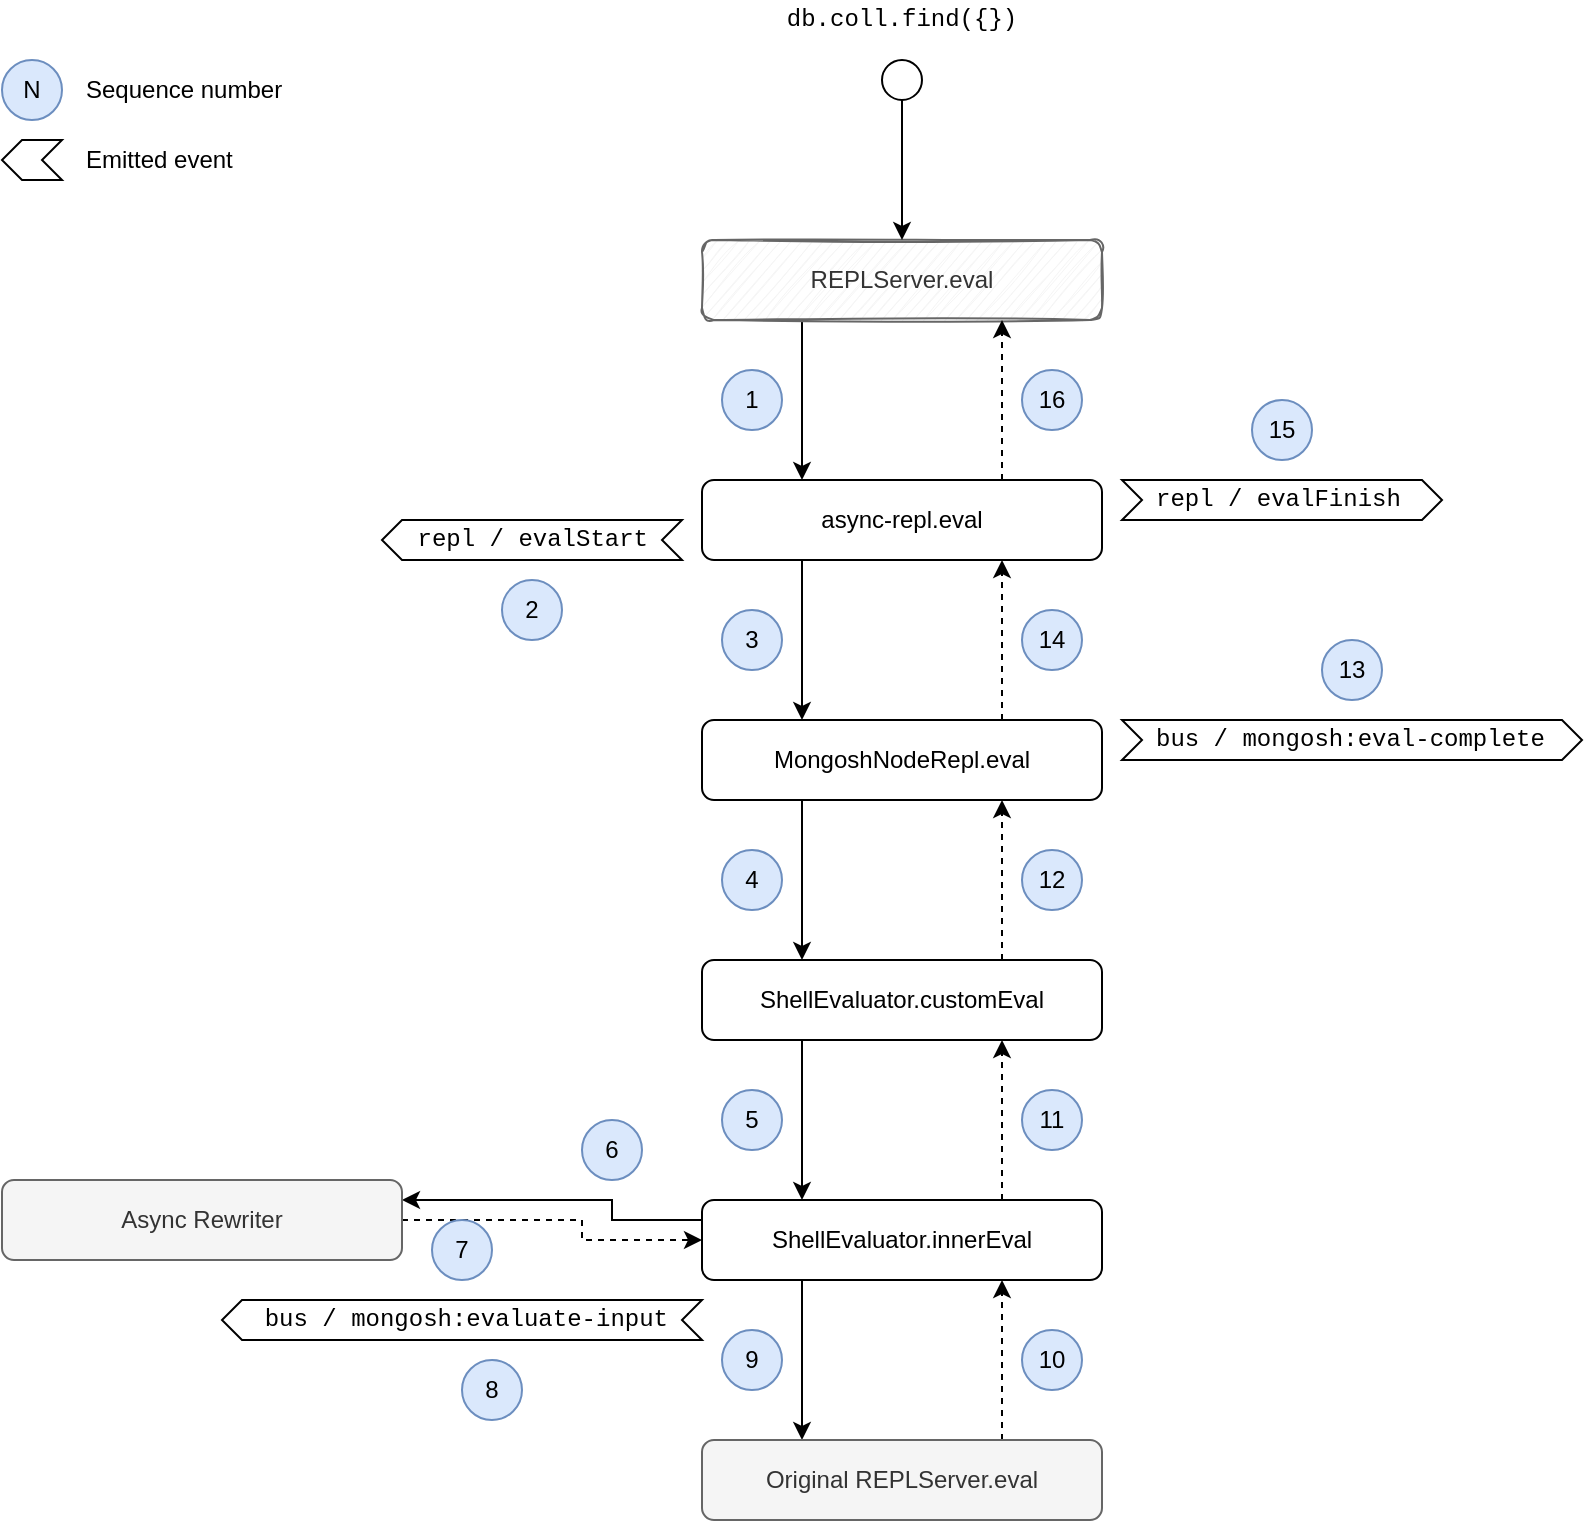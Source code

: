 <mxfile version="14.6.13" type="device" pages="2"><diagram id="Ff37bpA9ezkQJEPIHSPT" name="CLI REPL Evaluation"><mxGraphModel dx="1506" dy="997" grid="1" gridSize="10" guides="1" tooltips="1" connect="1" arrows="1" fold="1" page="0" pageScale="1" pageWidth="827" pageHeight="1169" math="0" shadow="0"><root><mxCell id="0"/><mxCell id="1" parent="0"/><mxCell id="_EHeLtXUymgmEXr0cIdw-10" style="edgeStyle=orthogonalEdgeStyle;rounded=0;orthogonalLoop=1;jettySize=auto;html=1;fontFamily=Courier New;exitX=0.25;exitY=1;exitDx=0;exitDy=0;entryX=0.25;entryY=0;entryDx=0;entryDy=0;" parent="1" source="_EHeLtXUymgmEXr0cIdw-1" target="_EHeLtXUymgmEXr0cIdw-9" edge="1"><mxGeometry relative="1" as="geometry"/></mxCell><mxCell id="_EHeLtXUymgmEXr0cIdw-1" value="REPLServer.eval" style="rounded=1;whiteSpace=wrap;html=1;fillColor=#f5f5f5;strokeColor=#666666;fontColor=#333333;sketch=1;" parent="1" vertex="1"><mxGeometry x="160" y="200" width="200" height="40" as="geometry"/></mxCell><mxCell id="_EHeLtXUymgmEXr0cIdw-4" style="edgeStyle=orthogonalEdgeStyle;rounded=0;orthogonalLoop=1;jettySize=auto;html=1;" parent="1" source="_EHeLtXUymgmEXr0cIdw-2" target="_EHeLtXUymgmEXr0cIdw-1" edge="1"><mxGeometry relative="1" as="geometry"/></mxCell><mxCell id="_EHeLtXUymgmEXr0cIdw-2" value="" style="ellipse;whiteSpace=wrap;html=1;aspect=fixed;" parent="1" vertex="1"><mxGeometry x="250" y="110" width="20" height="20" as="geometry"/></mxCell><mxCell id="_EHeLtXUymgmEXr0cIdw-5" value="db.coll.find({})" style="text;html=1;strokeColor=none;fillColor=none;align=center;verticalAlign=middle;whiteSpace=wrap;rounded=0;fontFamily=Courier New;" parent="1" vertex="1"><mxGeometry x="240" y="80" width="40" height="20" as="geometry"/></mxCell><mxCell id="_EHeLtXUymgmEXr0cIdw-12" style="edgeStyle=orthogonalEdgeStyle;rounded=0;orthogonalLoop=1;jettySize=auto;html=1;fontFamily=Courier New;exitX=0.25;exitY=1;exitDx=0;exitDy=0;entryX=0.25;entryY=0;entryDx=0;entryDy=0;" parent="1" source="_EHeLtXUymgmEXr0cIdw-9" target="_EHeLtXUymgmEXr0cIdw-11" edge="1"><mxGeometry relative="1" as="geometry"><mxPoint x="270" y="430" as="targetPoint"/></mxGeometry></mxCell><mxCell id="_EHeLtXUymgmEXr0cIdw-26" style="edgeStyle=orthogonalEdgeStyle;rounded=0;orthogonalLoop=1;jettySize=auto;html=1;exitX=0.75;exitY=0;exitDx=0;exitDy=0;entryX=0.75;entryY=1;entryDx=0;entryDy=0;dashed=1;fontFamily=Courier New;" parent="1" source="_EHeLtXUymgmEXr0cIdw-9" target="_EHeLtXUymgmEXr0cIdw-1" edge="1"><mxGeometry relative="1" as="geometry"/></mxCell><mxCell id="_EHeLtXUymgmEXr0cIdw-9" value="async-repl.eval" style="rounded=1;whiteSpace=wrap;html=1;" parent="1" vertex="1"><mxGeometry x="160" y="320" width="200" height="40" as="geometry"/></mxCell><mxCell id="_EHeLtXUymgmEXr0cIdw-16" style="edgeStyle=orthogonalEdgeStyle;rounded=0;orthogonalLoop=1;jettySize=auto;html=1;fontFamily=Courier New;exitX=0.25;exitY=1;exitDx=0;exitDy=0;entryX=0.25;entryY=0;entryDx=0;entryDy=0;" parent="1" source="_EHeLtXUymgmEXr0cIdw-11" target="_EHeLtXUymgmEXr0cIdw-13" edge="1"><mxGeometry relative="1" as="geometry"/></mxCell><mxCell id="_EHeLtXUymgmEXr0cIdw-25" style="edgeStyle=orthogonalEdgeStyle;rounded=0;orthogonalLoop=1;jettySize=auto;html=1;exitX=0.75;exitY=0;exitDx=0;exitDy=0;entryX=0.75;entryY=1;entryDx=0;entryDy=0;dashed=1;fontFamily=Courier New;" parent="1" source="_EHeLtXUymgmEXr0cIdw-11" target="_EHeLtXUymgmEXr0cIdw-9" edge="1"><mxGeometry relative="1" as="geometry"/></mxCell><mxCell id="_EHeLtXUymgmEXr0cIdw-11" value="MongoshNodeRepl.eval" style="rounded=1;whiteSpace=wrap;html=1;" parent="1" vertex="1"><mxGeometry x="160" y="440" width="200" height="40" as="geometry"/></mxCell><mxCell id="_EHeLtXUymgmEXr0cIdw-15" style="edgeStyle=orthogonalEdgeStyle;rounded=0;orthogonalLoop=1;jettySize=auto;html=1;fontFamily=Courier New;exitX=0.25;exitY=1;exitDx=0;exitDy=0;entryX=0.25;entryY=0;entryDx=0;entryDy=0;" parent="1" source="_EHeLtXUymgmEXr0cIdw-13" target="_EHeLtXUymgmEXr0cIdw-14" edge="1"><mxGeometry relative="1" as="geometry"/></mxCell><mxCell id="_EHeLtXUymgmEXr0cIdw-24" style="edgeStyle=orthogonalEdgeStyle;rounded=0;orthogonalLoop=1;jettySize=auto;html=1;exitX=0.75;exitY=0;exitDx=0;exitDy=0;entryX=0.75;entryY=1;entryDx=0;entryDy=0;dashed=1;fontFamily=Courier New;" parent="1" source="_EHeLtXUymgmEXr0cIdw-13" target="_EHeLtXUymgmEXr0cIdw-11" edge="1"><mxGeometry relative="1" as="geometry"/></mxCell><mxCell id="_EHeLtXUymgmEXr0cIdw-13" value="ShellEvaluator.customEval" style="rounded=1;whiteSpace=wrap;html=1;" parent="1" vertex="1"><mxGeometry x="160" y="560" width="200" height="40" as="geometry"/></mxCell><mxCell id="_EHeLtXUymgmEXr0cIdw-19" style="edgeStyle=orthogonalEdgeStyle;rounded=0;orthogonalLoop=1;jettySize=auto;html=1;fontFamily=Courier New;" parent="1" source="_EHeLtXUymgmEXr0cIdw-14" target="_EHeLtXUymgmEXr0cIdw-17" edge="1"><mxGeometry relative="1" as="geometry"><Array as="points"><mxPoint x="115" y="690"/><mxPoint x="115" y="680"/></Array></mxGeometry></mxCell><mxCell id="_EHeLtXUymgmEXr0cIdw-21" style="edgeStyle=orthogonalEdgeStyle;rounded=0;orthogonalLoop=1;jettySize=auto;html=1;fontFamily=Courier New;exitX=0.25;exitY=1;exitDx=0;exitDy=0;entryX=0.25;entryY=0;entryDx=0;entryDy=0;" parent="1" source="_EHeLtXUymgmEXr0cIdw-14" target="_EHeLtXUymgmEXr0cIdw-18" edge="1"><mxGeometry relative="1" as="geometry"/></mxCell><mxCell id="_EHeLtXUymgmEXr0cIdw-23" style="edgeStyle=orthogonalEdgeStyle;rounded=0;orthogonalLoop=1;jettySize=auto;html=1;exitX=0.75;exitY=0;exitDx=0;exitDy=0;entryX=0.75;entryY=1;entryDx=0;entryDy=0;dashed=1;fontFamily=Courier New;" parent="1" source="_EHeLtXUymgmEXr0cIdw-14" target="_EHeLtXUymgmEXr0cIdw-13" edge="1"><mxGeometry relative="1" as="geometry"/></mxCell><mxCell id="_EHeLtXUymgmEXr0cIdw-14" value="ShellEvaluator.innerEval" style="rounded=1;whiteSpace=wrap;html=1;" parent="1" vertex="1"><mxGeometry x="160" y="680" width="200" height="40" as="geometry"/></mxCell><mxCell id="_EHeLtXUymgmEXr0cIdw-20" style="edgeStyle=orthogonalEdgeStyle;rounded=0;orthogonalLoop=1;jettySize=auto;html=1;fontFamily=Courier New;dashed=1;" parent="1" source="_EHeLtXUymgmEXr0cIdw-17" target="_EHeLtXUymgmEXr0cIdw-14" edge="1"><mxGeometry relative="1" as="geometry"><Array as="points"><mxPoint x="100" y="690"/><mxPoint x="100" y="700"/></Array></mxGeometry></mxCell><mxCell id="_EHeLtXUymgmEXr0cIdw-17" value="Async Rewriter" style="rounded=1;whiteSpace=wrap;html=1;fillColor=#f5f5f5;strokeColor=#666666;fontColor=#333333;sketch=0;" parent="1" vertex="1"><mxGeometry x="-190" y="670" width="200" height="40" as="geometry"/></mxCell><mxCell id="_EHeLtXUymgmEXr0cIdw-22" style="edgeStyle=orthogonalEdgeStyle;rounded=0;orthogonalLoop=1;jettySize=auto;html=1;exitX=0.75;exitY=0;exitDx=0;exitDy=0;entryX=0.75;entryY=1;entryDx=0;entryDy=0;fontFamily=Courier New;dashed=1;" parent="1" source="_EHeLtXUymgmEXr0cIdw-18" target="_EHeLtXUymgmEXr0cIdw-14" edge="1"><mxGeometry relative="1" as="geometry"/></mxCell><mxCell id="_EHeLtXUymgmEXr0cIdw-18" value="Original REPLServer.eval" style="rounded=1;whiteSpace=wrap;html=1;fillColor=#f5f5f5;strokeColor=#666666;fontColor=#333333;sketch=0;" parent="1" vertex="1"><mxGeometry x="160" y="800" width="200" height="40" as="geometry"/></mxCell><mxCell id="_EHeLtXUymgmEXr0cIdw-27" value="repl / evalFinish" style="shape=step;perimeter=stepPerimeter;whiteSpace=wrap;html=1;fixedSize=1;sketch=0;fontFamily=Courier New;align=left;spacingLeft=15;size=10;" parent="1" vertex="1"><mxGeometry x="370" y="320" width="160" height="20" as="geometry"/></mxCell><mxCell id="_EHeLtXUymgmEXr0cIdw-29" value="bus / mongosh:eval-complete" style="shape=step;perimeter=stepPerimeter;whiteSpace=wrap;html=1;fixedSize=1;sketch=0;fontFamily=Courier New;align=left;spacingLeft=15;size=10;" parent="1" vertex="1"><mxGeometry x="370" y="440" width="230" height="20" as="geometry"/></mxCell><mxCell id="_EHeLtXUymgmEXr0cIdw-30" value="bus / mongosh:evaluate-input" style="shape=step;perimeter=stepPerimeter;whiteSpace=wrap;html=1;fixedSize=1;sketch=0;fontFamily=Courier New;align=right;spacingLeft=0;size=10;flipH=1;spacingRight=15;" parent="1" vertex="1"><mxGeometry x="-80" y="730" width="240" height="20" as="geometry"/></mxCell><mxCell id="_EHeLtXUymgmEXr0cIdw-32" value="repl / evalStart" style="shape=step;perimeter=stepPerimeter;whiteSpace=wrap;html=1;fixedSize=1;sketch=0;fontFamily=Courier New;align=right;spacingLeft=0;size=10;flipH=1;spacingRight=15;" parent="1" vertex="1"><mxGeometry y="340" width="150" height="20" as="geometry"/></mxCell><mxCell id="_EHeLtXUymgmEXr0cIdw-33" value="N" style="ellipse;whiteSpace=wrap;html=1;aspect=fixed;sketch=0;fontFamily=Helvetica;align=center;fillColor=#dae8fc;strokeColor=#6c8ebf;" parent="1" vertex="1"><mxGeometry x="-190" y="110" width="30" height="30" as="geometry"/></mxCell><mxCell id="_EHeLtXUymgmEXr0cIdw-34" value="2" style="ellipse;whiteSpace=wrap;html=1;aspect=fixed;sketch=0;fontFamily=Helvetica;align=center;fillColor=#dae8fc;strokeColor=#6c8ebf;" parent="1" vertex="1"><mxGeometry x="60" y="370" width="30" height="30" as="geometry"/></mxCell><mxCell id="_EHeLtXUymgmEXr0cIdw-35" value="3" style="ellipse;whiteSpace=wrap;html=1;aspect=fixed;sketch=0;fontFamily=Helvetica;align=center;fillColor=#dae8fc;strokeColor=#6c8ebf;" parent="1" vertex="1"><mxGeometry x="170" y="385" width="30" height="30" as="geometry"/></mxCell><mxCell id="_EHeLtXUymgmEXr0cIdw-36" value="4" style="ellipse;whiteSpace=wrap;html=1;aspect=fixed;sketch=0;fontFamily=Helvetica;align=center;fillColor=#dae8fc;strokeColor=#6c8ebf;" parent="1" vertex="1"><mxGeometry x="170" y="505" width="30" height="30" as="geometry"/></mxCell><mxCell id="_EHeLtXUymgmEXr0cIdw-37" value="5" style="ellipse;whiteSpace=wrap;html=1;aspect=fixed;sketch=0;fontFamily=Helvetica;align=center;fillColor=#dae8fc;strokeColor=#6c8ebf;" parent="1" vertex="1"><mxGeometry x="170" y="625" width="30" height="30" as="geometry"/></mxCell><mxCell id="_EHeLtXUymgmEXr0cIdw-38" value="9" style="ellipse;whiteSpace=wrap;html=1;aspect=fixed;sketch=0;fontFamily=Helvetica;align=center;fillColor=#dae8fc;strokeColor=#6c8ebf;" parent="1" vertex="1"><mxGeometry x="170" y="745" width="30" height="30" as="geometry"/></mxCell><mxCell id="_EHeLtXUymgmEXr0cIdw-39" value="6" style="ellipse;whiteSpace=wrap;html=1;aspect=fixed;sketch=0;fontFamily=Helvetica;align=center;fillColor=#dae8fc;strokeColor=#6c8ebf;" parent="1" vertex="1"><mxGeometry x="100" y="640" width="30" height="30" as="geometry"/></mxCell><mxCell id="_EHeLtXUymgmEXr0cIdw-40" value="7" style="ellipse;whiteSpace=wrap;html=1;aspect=fixed;sketch=0;fontFamily=Helvetica;align=center;fillColor=#dae8fc;strokeColor=#6c8ebf;" parent="1" vertex="1"><mxGeometry x="25" y="690" width="30" height="30" as="geometry"/></mxCell><mxCell id="_EHeLtXUymgmEXr0cIdw-42" value="8" style="ellipse;whiteSpace=wrap;html=1;aspect=fixed;sketch=0;fontFamily=Helvetica;align=center;fillColor=#dae8fc;strokeColor=#6c8ebf;" parent="1" vertex="1"><mxGeometry x="40" y="760" width="30" height="30" as="geometry"/></mxCell><mxCell id="_EHeLtXUymgmEXr0cIdw-43" value="10" style="ellipse;whiteSpace=wrap;html=1;aspect=fixed;sketch=0;fontFamily=Helvetica;align=center;fillColor=#dae8fc;strokeColor=#6c8ebf;" parent="1" vertex="1"><mxGeometry x="320" y="745" width="30" height="30" as="geometry"/></mxCell><mxCell id="_EHeLtXUymgmEXr0cIdw-44" value="16" style="ellipse;whiteSpace=wrap;html=1;aspect=fixed;sketch=0;fontFamily=Helvetica;align=center;fillColor=#dae8fc;strokeColor=#6c8ebf;" parent="1" vertex="1"><mxGeometry x="320" y="265" width="30" height="30" as="geometry"/></mxCell><mxCell id="_EHeLtXUymgmEXr0cIdw-45" value="14" style="ellipse;whiteSpace=wrap;html=1;aspect=fixed;sketch=0;fontFamily=Helvetica;align=center;fillColor=#dae8fc;strokeColor=#6c8ebf;" parent="1" vertex="1"><mxGeometry x="320" y="385" width="30" height="30" as="geometry"/></mxCell><mxCell id="_EHeLtXUymgmEXr0cIdw-46" value="12" style="ellipse;whiteSpace=wrap;html=1;aspect=fixed;sketch=0;fontFamily=Helvetica;align=center;fillColor=#dae8fc;strokeColor=#6c8ebf;" parent="1" vertex="1"><mxGeometry x="320" y="505" width="30" height="30" as="geometry"/></mxCell><mxCell id="_EHeLtXUymgmEXr0cIdw-47" value="11" style="ellipse;whiteSpace=wrap;html=1;aspect=fixed;sketch=0;fontFamily=Helvetica;align=center;fillColor=#dae8fc;strokeColor=#6c8ebf;" parent="1" vertex="1"><mxGeometry x="320" y="625" width="30" height="30" as="geometry"/></mxCell><mxCell id="_EHeLtXUymgmEXr0cIdw-48" value="15" style="ellipse;whiteSpace=wrap;html=1;aspect=fixed;sketch=0;fontFamily=Helvetica;align=center;fillColor=#dae8fc;strokeColor=#6c8ebf;" parent="1" vertex="1"><mxGeometry x="435" y="280" width="30" height="30" as="geometry"/></mxCell><mxCell id="_EHeLtXUymgmEXr0cIdw-49" value="13" style="ellipse;whiteSpace=wrap;html=1;aspect=fixed;sketch=0;fontFamily=Helvetica;align=center;fillColor=#dae8fc;strokeColor=#6c8ebf;" parent="1" vertex="1"><mxGeometry x="470" y="400" width="30" height="30" as="geometry"/></mxCell><mxCell id="_EHeLtXUymgmEXr0cIdw-50" value="Sequence number" style="text;html=1;align=left;verticalAlign=middle;resizable=0;points=[];autosize=1;strokeColor=none;fontFamily=Helvetica;" parent="1" vertex="1"><mxGeometry x="-150" y="115" width="110" height="20" as="geometry"/></mxCell><mxCell id="_EHeLtXUymgmEXr0cIdw-51" value="" style="shape=step;perimeter=stepPerimeter;whiteSpace=wrap;html=1;fixedSize=1;sketch=0;fontFamily=Courier New;align=right;spacingLeft=0;size=10;flipH=1;spacingRight=15;" parent="1" vertex="1"><mxGeometry x="-190" y="150" width="30" height="20" as="geometry"/></mxCell><mxCell id="_EHeLtXUymgmEXr0cIdw-52" value="Emitted event" style="text;html=1;align=left;verticalAlign=middle;resizable=0;points=[];autosize=1;strokeColor=none;fontFamily=Helvetica;" parent="1" vertex="1"><mxGeometry x="-150" y="150" width="90" height="20" as="geometry"/></mxCell><mxCell id="_EHeLtXUymgmEXr0cIdw-53" value="1" style="ellipse;whiteSpace=wrap;html=1;aspect=fixed;sketch=0;fontFamily=Helvetica;align=center;fillColor=#dae8fc;strokeColor=#6c8ebf;" parent="1" vertex="1"><mxGeometry x="170" y="265" width="30" height="30" as="geometry"/></mxCell></root></mxGraphModel></diagram><diagram name="CLI Interrupt Handling" id="2WGkPQ_URlOngVTHQ9XK"><mxGraphModel dx="2466" dy="1212" grid="1" gridSize="10" guides="1" tooltips="1" connect="1" arrows="1" fold="1" page="0" pageScale="1" pageWidth="827" pageHeight="1169" math="0" shadow="0"><root><mxCell id="qKwIMdV3gCQgjqU5XQoK-0"/><mxCell id="qKwIMdV3gCQgjqU5XQoK-1" parent="qKwIMdV3gCQgjqU5XQoK-0"/><mxCell id="qKwIMdV3gCQgjqU5XQoK-2" style="edgeStyle=orthogonalEdgeStyle;rounded=0;orthogonalLoop=1;jettySize=auto;html=1;fontFamily=Courier New;exitX=0.25;exitY=1;exitDx=0;exitDy=0;entryX=0.25;entryY=0;entryDx=0;entryDy=0;" parent="qKwIMdV3gCQgjqU5XQoK-1" source="qKwIMdV3gCQgjqU5XQoK-3" target="qKwIMdV3gCQgjqU5XQoK-9" edge="1"><mxGeometry relative="1" as="geometry"/></mxCell><mxCell id="qKwIMdV3gCQgjqU5XQoK-3" value="REPLServer.eval" style="rounded=1;whiteSpace=wrap;html=1;fillColor=#f5f5f5;strokeColor=#666666;fontColor=#333333;sketch=1;" parent="qKwIMdV3gCQgjqU5XQoK-1" vertex="1"><mxGeometry x="160" y="200" width="200" height="40" as="geometry"/></mxCell><mxCell id="qKwIMdV3gCQgjqU5XQoK-4" style="edgeStyle=orthogonalEdgeStyle;rounded=0;orthogonalLoop=1;jettySize=auto;html=1;" parent="qKwIMdV3gCQgjqU5XQoK-1" source="qKwIMdV3gCQgjqU5XQoK-5" target="qKwIMdV3gCQgjqU5XQoK-3" edge="1"><mxGeometry relative="1" as="geometry"/></mxCell><mxCell id="qKwIMdV3gCQgjqU5XQoK-5" value="" style="ellipse;whiteSpace=wrap;html=1;aspect=fixed;" parent="qKwIMdV3gCQgjqU5XQoK-1" vertex="1"><mxGeometry x="250" y="110" width="20" height="20" as="geometry"/></mxCell><mxCell id="qKwIMdV3gCQgjqU5XQoK-6" value="while(true) { print('hey'); sleep(500); }" style="text;html=1;strokeColor=none;fillColor=none;align=center;verticalAlign=middle;whiteSpace=wrap;rounded=0;fontFamily=Courier New;" parent="qKwIMdV3gCQgjqU5XQoK-1" vertex="1"><mxGeometry x="95" y="80" width="330" height="20" as="geometry"/></mxCell><mxCell id="qKwIMdV3gCQgjqU5XQoK-7" style="edgeStyle=orthogonalEdgeStyle;rounded=0;orthogonalLoop=1;jettySize=auto;html=1;fontFamily=Courier New;exitX=0.25;exitY=1;exitDx=0;exitDy=0;entryX=0.25;entryY=0;entryDx=0;entryDy=0;" parent="qKwIMdV3gCQgjqU5XQoK-1" source="qKwIMdV3gCQgjqU5XQoK-9" target="qKwIMdV3gCQgjqU5XQoK-12" edge="1"><mxGeometry relative="1" as="geometry"><mxPoint x="270" y="430" as="targetPoint"/></mxGeometry></mxCell><mxCell id="qKwIMdV3gCQgjqU5XQoK-8" style="edgeStyle=orthogonalEdgeStyle;rounded=0;orthogonalLoop=1;jettySize=auto;html=1;exitX=0.75;exitY=0;exitDx=0;exitDy=0;entryX=0.75;entryY=1;entryDx=0;entryDy=0;dashed=1;fontFamily=Courier New;" parent="qKwIMdV3gCQgjqU5XQoK-1" source="qKwIMdV3gCQgjqU5XQoK-9" target="qKwIMdV3gCQgjqU5XQoK-3" edge="1"><mxGeometry relative="1" as="geometry"/></mxCell><mxCell id="qKwIMdV3gCQgjqU5XQoK-9" value="async-repl.eval" style="rounded=1;whiteSpace=wrap;html=1;" parent="qKwIMdV3gCQgjqU5XQoK-1" vertex="1"><mxGeometry x="160" y="320" width="200" height="40" as="geometry"/></mxCell><mxCell id="qKwIMdV3gCQgjqU5XQoK-10" style="edgeStyle=orthogonalEdgeStyle;rounded=0;orthogonalLoop=1;jettySize=auto;html=1;fontFamily=Courier New;exitX=0.25;exitY=1;exitDx=0;exitDy=0;entryX=0.25;entryY=0;entryDx=0;entryDy=0;" parent="qKwIMdV3gCQgjqU5XQoK-1" source="qKwIMdV3gCQgjqU5XQoK-12" target="qKwIMdV3gCQgjqU5XQoK-15" edge="1"><mxGeometry relative="1" as="geometry"/></mxCell><mxCell id="qKwIMdV3gCQgjqU5XQoK-11" style="edgeStyle=orthogonalEdgeStyle;rounded=0;orthogonalLoop=1;jettySize=auto;html=1;exitX=0.75;exitY=0;exitDx=0;exitDy=0;entryX=0.75;entryY=1;entryDx=0;entryDy=0;dashed=1;fontFamily=Courier New;" parent="qKwIMdV3gCQgjqU5XQoK-1" source="qKwIMdV3gCQgjqU5XQoK-12" target="qKwIMdV3gCQgjqU5XQoK-9" edge="1"><mxGeometry relative="1" as="geometry"/></mxCell><mxCell id="qKwIMdV3gCQgjqU5XQoK-12" value="MongoshNodeRepl.eval" style="rounded=1;whiteSpace=wrap;html=1;" parent="qKwIMdV3gCQgjqU5XQoK-1" vertex="1"><mxGeometry x="160" y="440" width="200" height="40" as="geometry"/></mxCell><mxCell id="qKwIMdV3gCQgjqU5XQoK-13" style="edgeStyle=orthogonalEdgeStyle;rounded=0;orthogonalLoop=1;jettySize=auto;html=1;fontFamily=Courier New;exitX=0.25;exitY=1;exitDx=0;exitDy=0;entryX=0.25;entryY=0;entryDx=0;entryDy=0;" parent="qKwIMdV3gCQgjqU5XQoK-1" source="qKwIMdV3gCQgjqU5XQoK-15" target="qKwIMdV3gCQgjqU5XQoK-19" edge="1"><mxGeometry relative="1" as="geometry"/></mxCell><mxCell id="qKwIMdV3gCQgjqU5XQoK-14" style="edgeStyle=orthogonalEdgeStyle;rounded=0;orthogonalLoop=1;jettySize=auto;html=1;exitX=0.75;exitY=0;exitDx=0;exitDy=0;entryX=0.75;entryY=1;entryDx=0;entryDy=0;dashed=1;fontFamily=Courier New;" parent="qKwIMdV3gCQgjqU5XQoK-1" source="qKwIMdV3gCQgjqU5XQoK-15" target="qKwIMdV3gCQgjqU5XQoK-12" edge="1"><mxGeometry relative="1" as="geometry"/></mxCell><mxCell id="qKwIMdV3gCQgjqU5XQoK-15" value="ShellEvaluator.customEval" style="rounded=1;whiteSpace=wrap;html=1;" parent="qKwIMdV3gCQgjqU5XQoK-1" vertex="1"><mxGeometry x="160" y="560" width="200" height="40" as="geometry"/></mxCell><mxCell id="qKwIMdV3gCQgjqU5XQoK-16" style="edgeStyle=orthogonalEdgeStyle;rounded=0;orthogonalLoop=1;jettySize=auto;html=1;fontFamily=Courier New;" parent="qKwIMdV3gCQgjqU5XQoK-1" source="qKwIMdV3gCQgjqU5XQoK-19" target="qKwIMdV3gCQgjqU5XQoK-21" edge="1"><mxGeometry relative="1" as="geometry"><Array as="points"><mxPoint x="115" y="690"/><mxPoint x="115" y="680"/></Array></mxGeometry></mxCell><mxCell id="qKwIMdV3gCQgjqU5XQoK-17" style="edgeStyle=orthogonalEdgeStyle;rounded=0;orthogonalLoop=1;jettySize=auto;html=1;fontFamily=Courier New;exitX=0.25;exitY=1;exitDx=0;exitDy=0;entryX=0.25;entryY=0;entryDx=0;entryDy=0;" parent="qKwIMdV3gCQgjqU5XQoK-1" source="qKwIMdV3gCQgjqU5XQoK-19" target="qKwIMdV3gCQgjqU5XQoK-23" edge="1"><mxGeometry relative="1" as="geometry"/></mxCell><mxCell id="qKwIMdV3gCQgjqU5XQoK-18" style="edgeStyle=orthogonalEdgeStyle;rounded=0;orthogonalLoop=1;jettySize=auto;html=1;exitX=0.75;exitY=0;exitDx=0;exitDy=0;entryX=0.75;entryY=1;entryDx=0;entryDy=0;dashed=1;fontFamily=Courier New;" parent="qKwIMdV3gCQgjqU5XQoK-1" source="qKwIMdV3gCQgjqU5XQoK-19" target="qKwIMdV3gCQgjqU5XQoK-15" edge="1"><mxGeometry relative="1" as="geometry"/></mxCell><mxCell id="qKwIMdV3gCQgjqU5XQoK-19" value="ShellEvaluator.innerEval" style="rounded=1;whiteSpace=wrap;html=1;" parent="qKwIMdV3gCQgjqU5XQoK-1" vertex="1"><mxGeometry x="160" y="680" width="200" height="40" as="geometry"/></mxCell><mxCell id="qKwIMdV3gCQgjqU5XQoK-20" style="edgeStyle=orthogonalEdgeStyle;rounded=0;orthogonalLoop=1;jettySize=auto;html=1;fontFamily=Courier New;dashed=1;" parent="qKwIMdV3gCQgjqU5XQoK-1" source="qKwIMdV3gCQgjqU5XQoK-21" target="qKwIMdV3gCQgjqU5XQoK-19" edge="1"><mxGeometry relative="1" as="geometry"><Array as="points"><mxPoint x="100" y="690"/><mxPoint x="100" y="700"/></Array></mxGeometry></mxCell><mxCell id="qKwIMdV3gCQgjqU5XQoK-21" value="Async Rewriter" style="rounded=1;whiteSpace=wrap;html=1;fillColor=#f5f5f5;strokeColor=#666666;fontColor=#333333;sketch=0;" parent="qKwIMdV3gCQgjqU5XQoK-1" vertex="1"><mxGeometry x="-190" y="670" width="200" height="40" as="geometry"/></mxCell><mxCell id="qKwIMdV3gCQgjqU5XQoK-22" style="edgeStyle=orthogonalEdgeStyle;rounded=0;orthogonalLoop=1;jettySize=auto;html=1;exitX=0.75;exitY=0;exitDx=0;exitDy=0;entryX=0.75;entryY=1;entryDx=0;entryDy=0;fontFamily=Courier New;dashed=1;" parent="qKwIMdV3gCQgjqU5XQoK-1" source="qKwIMdV3gCQgjqU5XQoK-23" target="qKwIMdV3gCQgjqU5XQoK-19" edge="1"><mxGeometry relative="1" as="geometry"/></mxCell><mxCell id="qKwIMdV3gCQgjqU5XQoK-23" value="Original REPLServer.eval" style="rounded=1;whiteSpace=wrap;html=1;fillColor=#f5f5f5;strokeColor=#666666;fontColor=#333333;sketch=0;" parent="qKwIMdV3gCQgjqU5XQoK-1" vertex="1"><mxGeometry x="160" y="800" width="200" height="40" as="geometry"/></mxCell><mxCell id="qKwIMdV3gCQgjqU5XQoK-24" value="repl / evalFinish" style="shape=step;perimeter=stepPerimeter;whiteSpace=wrap;html=1;fixedSize=1;sketch=0;fontFamily=Courier New;align=left;spacingLeft=15;size=10;" parent="qKwIMdV3gCQgjqU5XQoK-1" vertex="1"><mxGeometry x="370" y="320" width="160" height="20" as="geometry"/></mxCell><mxCell id="qKwIMdV3gCQgjqU5XQoK-25" value="bus / mongosh:eval-interrupted" style="shape=step;perimeter=stepPerimeter;whiteSpace=wrap;html=1;fixedSize=1;sketch=0;fontFamily=Courier New;align=left;spacingLeft=15;size=10;" parent="qKwIMdV3gCQgjqU5XQoK-1" vertex="1"><mxGeometry x="370" y="440" width="250" height="20" as="geometry"/></mxCell><mxCell id="qKwIMdV3gCQgjqU5XQoK-26" value="bus / mongosh:evaluate-input" style="shape=step;perimeter=stepPerimeter;whiteSpace=wrap;html=1;fixedSize=1;sketch=0;fontFamily=Courier New;align=right;spacingLeft=0;size=10;flipH=1;spacingRight=15;" parent="qKwIMdV3gCQgjqU5XQoK-1" vertex="1"><mxGeometry x="-80" y="730" width="240" height="20" as="geometry"/></mxCell><mxCell id="qKwIMdV3gCQgjqU5XQoK-27" value="repl / evalStart" style="shape=step;perimeter=stepPerimeter;whiteSpace=wrap;html=1;fixedSize=1;sketch=0;fontFamily=Courier New;align=right;spacingLeft=0;size=10;flipH=1;spacingRight=15;" parent="qKwIMdV3gCQgjqU5XQoK-1" vertex="1"><mxGeometry y="340" width="150" height="20" as="geometry"/></mxCell><mxCell id="qKwIMdV3gCQgjqU5XQoK-28" value="N" style="ellipse;whiteSpace=wrap;html=1;aspect=fixed;sketch=0;fontFamily=Helvetica;align=center;fillColor=#dae8fc;strokeColor=#6c8ebf;" parent="qKwIMdV3gCQgjqU5XQoK-1" vertex="1"><mxGeometry x="-190" y="110" width="30" height="30" as="geometry"/></mxCell><mxCell id="qKwIMdV3gCQgjqU5XQoK-29" value="2" style="ellipse;whiteSpace=wrap;html=1;aspect=fixed;sketch=0;fontFamily=Helvetica;align=center;fillColor=#dae8fc;strokeColor=#6c8ebf;" parent="qKwIMdV3gCQgjqU5XQoK-1" vertex="1"><mxGeometry x="60" y="370" width="30" height="30" as="geometry"/></mxCell><mxCell id="qKwIMdV3gCQgjqU5XQoK-30" value="3" style="ellipse;whiteSpace=wrap;html=1;aspect=fixed;sketch=0;fontFamily=Helvetica;align=center;fillColor=#dae8fc;strokeColor=#6c8ebf;" parent="qKwIMdV3gCQgjqU5XQoK-1" vertex="1"><mxGeometry x="170" y="385" width="30" height="30" as="geometry"/></mxCell><mxCell id="qKwIMdV3gCQgjqU5XQoK-31" value="4" style="ellipse;whiteSpace=wrap;html=1;aspect=fixed;sketch=0;fontFamily=Helvetica;align=center;fillColor=#dae8fc;strokeColor=#6c8ebf;" parent="qKwIMdV3gCQgjqU5XQoK-1" vertex="1"><mxGeometry x="170" y="505" width="30" height="30" as="geometry"/></mxCell><mxCell id="qKwIMdV3gCQgjqU5XQoK-32" value="5" style="ellipse;whiteSpace=wrap;html=1;aspect=fixed;sketch=0;fontFamily=Helvetica;align=center;fillColor=#dae8fc;strokeColor=#6c8ebf;" parent="qKwIMdV3gCQgjqU5XQoK-1" vertex="1"><mxGeometry x="170" y="625" width="30" height="30" as="geometry"/></mxCell><mxCell id="qKwIMdV3gCQgjqU5XQoK-33" value="9" style="ellipse;whiteSpace=wrap;html=1;aspect=fixed;sketch=0;fontFamily=Helvetica;align=center;fillColor=#dae8fc;strokeColor=#6c8ebf;" parent="qKwIMdV3gCQgjqU5XQoK-1" vertex="1"><mxGeometry x="170" y="745" width="30" height="30" as="geometry"/></mxCell><mxCell id="qKwIMdV3gCQgjqU5XQoK-34" value="6" style="ellipse;whiteSpace=wrap;html=1;aspect=fixed;sketch=0;fontFamily=Helvetica;align=center;fillColor=#dae8fc;strokeColor=#6c8ebf;" parent="qKwIMdV3gCQgjqU5XQoK-1" vertex="1"><mxGeometry x="100" y="640" width="30" height="30" as="geometry"/></mxCell><mxCell id="qKwIMdV3gCQgjqU5XQoK-35" value="7" style="ellipse;whiteSpace=wrap;html=1;aspect=fixed;sketch=0;fontFamily=Helvetica;align=center;fillColor=#dae8fc;strokeColor=#6c8ebf;" parent="qKwIMdV3gCQgjqU5XQoK-1" vertex="1"><mxGeometry x="25" y="690" width="30" height="30" as="geometry"/></mxCell><mxCell id="qKwIMdV3gCQgjqU5XQoK-36" value="8" style="ellipse;whiteSpace=wrap;html=1;aspect=fixed;sketch=0;fontFamily=Helvetica;align=center;fillColor=#dae8fc;strokeColor=#6c8ebf;" parent="qKwIMdV3gCQgjqU5XQoK-1" vertex="1"><mxGeometry x="40" y="760" width="30" height="30" as="geometry"/></mxCell><mxCell id="qKwIMdV3gCQgjqU5XQoK-37" value="10" style="ellipse;whiteSpace=wrap;html=1;aspect=fixed;sketch=0;fontFamily=Helvetica;align=center;fillColor=#dae8fc;strokeColor=#6c8ebf;" parent="qKwIMdV3gCQgjqU5XQoK-1" vertex="1"><mxGeometry x="230" y="850" width="30" height="30" as="geometry"/></mxCell><mxCell id="qKwIMdV3gCQgjqU5XQoK-38" value="18" style="ellipse;whiteSpace=wrap;html=1;aspect=fixed;sketch=0;fontFamily=Helvetica;align=center;fillColor=#dae8fc;strokeColor=#6c8ebf;" parent="qKwIMdV3gCQgjqU5XQoK-1" vertex="1"><mxGeometry x="320" y="265" width="30" height="30" as="geometry"/></mxCell><mxCell id="qKwIMdV3gCQgjqU5XQoK-39" value="16" style="ellipse;whiteSpace=wrap;html=1;aspect=fixed;sketch=0;fontFamily=Helvetica;align=center;fillColor=#dae8fc;strokeColor=#6c8ebf;" parent="qKwIMdV3gCQgjqU5XQoK-1" vertex="1"><mxGeometry x="320" y="385" width="30" height="30" as="geometry"/></mxCell><mxCell id="qKwIMdV3gCQgjqU5XQoK-41" value="12" style="ellipse;whiteSpace=wrap;html=1;aspect=fixed;sketch=0;fontFamily=Helvetica;align=center;fillColor=#dae8fc;strokeColor=#6c8ebf;" parent="qKwIMdV3gCQgjqU5XQoK-1" vertex="1"><mxGeometry x="320" y="745" width="30" height="30" as="geometry"/></mxCell><mxCell id="qKwIMdV3gCQgjqU5XQoK-42" value="17" style="ellipse;whiteSpace=wrap;html=1;aspect=fixed;sketch=0;fontFamily=Helvetica;align=center;fillColor=#dae8fc;strokeColor=#6c8ebf;" parent="qKwIMdV3gCQgjqU5XQoK-1" vertex="1"><mxGeometry x="435" y="280" width="30" height="30" as="geometry"/></mxCell><mxCell id="qKwIMdV3gCQgjqU5XQoK-43" value="15" style="ellipse;whiteSpace=wrap;html=1;aspect=fixed;sketch=0;fontFamily=Helvetica;align=center;fillColor=#dae8fc;strokeColor=#6c8ebf;" parent="qKwIMdV3gCQgjqU5XQoK-1" vertex="1"><mxGeometry x="470" y="400" width="30" height="30" as="geometry"/></mxCell><mxCell id="qKwIMdV3gCQgjqU5XQoK-44" value="Sequence number" style="text;html=1;align=left;verticalAlign=middle;resizable=0;points=[];autosize=1;strokeColor=none;fontFamily=Helvetica;" parent="qKwIMdV3gCQgjqU5XQoK-1" vertex="1"><mxGeometry x="-150" y="115" width="110" height="20" as="geometry"/></mxCell><mxCell id="qKwIMdV3gCQgjqU5XQoK-45" value="" style="shape=step;perimeter=stepPerimeter;whiteSpace=wrap;html=1;fixedSize=1;sketch=0;fontFamily=Courier New;align=right;spacingLeft=0;size=10;flipH=1;spacingRight=15;" parent="qKwIMdV3gCQgjqU5XQoK-1" vertex="1"><mxGeometry x="-190" y="150" width="30" height="20" as="geometry"/></mxCell><mxCell id="qKwIMdV3gCQgjqU5XQoK-46" value="Emitted event" style="text;html=1;align=left;verticalAlign=middle;resizable=0;points=[];autosize=1;strokeColor=none;fontFamily=Helvetica;" parent="qKwIMdV3gCQgjqU5XQoK-1" vertex="1"><mxGeometry x="-150" y="150" width="90" height="20" as="geometry"/></mxCell><mxCell id="qKwIMdV3gCQgjqU5XQoK-47" value="1" style="ellipse;whiteSpace=wrap;html=1;aspect=fixed;sketch=0;fontFamily=Helvetica;align=center;fillColor=#dae8fc;strokeColor=#6c8ebf;" parent="qKwIMdV3gCQgjqU5XQoK-1" vertex="1"><mxGeometry x="170" y="265" width="30" height="30" as="geometry"/></mxCell><mxCell id="7k9z0bUZUo2TaE04h1yq-7" style="edgeStyle=orthogonalEdgeStyle;rounded=0;orthogonalLoop=1;jettySize=auto;html=1;dashed=1;fillColor=#f5f5f5;strokeColor=#666666;strokeWidth=2;" parent="qKwIMdV3gCQgjqU5XQoK-1" source="7k9z0bUZUo2TaE04h1yq-0" target="7k9z0bUZUo2TaE04h1yq-6" edge="1"><mxGeometry relative="1" as="geometry"/></mxCell><mxCell id="7k9z0bUZUo2TaE04h1yq-0" value="CTRL-C" style="text;html=1;strokeColor=none;fillColor=none;align=center;verticalAlign=middle;whiteSpace=wrap;rounded=0;fontFamily=Courier New;fontStyle=1" parent="qKwIMdV3gCQgjqU5XQoK-1" vertex="1"><mxGeometry x="260" y="855" width="60" height="20" as="geometry"/></mxCell><mxCell id="7k9z0bUZUo2TaE04h1yq-1" value="throws error" style="text;html=1;align=left;verticalAlign=middle;resizable=0;points=[];autosize=1;strokeColor=none;fontStyle=2" parent="qKwIMdV3gCQgjqU5XQoK-1" vertex="1"><mxGeometry x="355" y="750" width="80" height="20" as="geometry"/></mxCell><mxCell id="7k9z0bUZUo2TaE04h1yq-2" value="13" style="ellipse;whiteSpace=wrap;html=1;aspect=fixed;sketch=0;fontFamily=Helvetica;align=center;fillColor=#dae8fc;strokeColor=#6c8ebf;" parent="qKwIMdV3gCQgjqU5XQoK-1" vertex="1"><mxGeometry x="320" y="625" width="30" height="30" as="geometry"/></mxCell><mxCell id="7k9z0bUZUo2TaE04h1yq-3" value="throws error" style="text;html=1;align=left;verticalAlign=middle;resizable=0;points=[];autosize=1;strokeColor=none;fontStyle=2" parent="qKwIMdV3gCQgjqU5XQoK-1" vertex="1"><mxGeometry x="355" y="630" width="80" height="20" as="geometry"/></mxCell><mxCell id="7k9z0bUZUo2TaE04h1yq-4" value="14" style="ellipse;whiteSpace=wrap;html=1;aspect=fixed;sketch=0;fontFamily=Helvetica;align=center;fillColor=#dae8fc;strokeColor=#6c8ebf;" parent="qKwIMdV3gCQgjqU5XQoK-1" vertex="1"><mxGeometry x="320" y="505" width="30" height="30" as="geometry"/></mxCell><mxCell id="7k9z0bUZUo2TaE04h1yq-5" value="throws error" style="text;html=1;align=left;verticalAlign=middle;resizable=0;points=[];autosize=1;strokeColor=none;fontStyle=2" parent="qKwIMdV3gCQgjqU5XQoK-1" vertex="1"><mxGeometry x="355" y="510" width="80" height="20" as="geometry"/></mxCell><mxCell id="7k9z0bUZUo2TaE04h1yq-6" value="MongoshNodeRepl.onAsyncSigint" style="rounded=1;whiteSpace=wrap;html=1;fillColor=#dae8fc;strokeColor=#6c8ebf;" parent="qKwIMdV3gCQgjqU5XQoK-1" vertex="1"><mxGeometry x="435" y="845" width="200" height="40" as="geometry"/></mxCell><mxCell id="7k9z0bUZUo2TaE04h1yq-8" value="11" style="ellipse;whiteSpace=wrap;html=1;aspect=fixed;sketch=0;fontFamily=Helvetica;align=center;fillColor=#dae8fc;strokeColor=#6c8ebf;" parent="qKwIMdV3gCQgjqU5XQoK-1" vertex="1"><mxGeometry x="300" y="880" width="30" height="30" as="geometry"/></mxCell><mxCell id="7k9z0bUZUo2TaE04h1yq-9" value="SIGINT listener" style="text;html=1;align=left;verticalAlign=middle;resizable=0;points=[];autosize=1;strokeColor=none;fontStyle=2" parent="qKwIMdV3gCQgjqU5XQoK-1" vertex="1"><mxGeometry x="335" y="885" width="100" height="20" as="geometry"/></mxCell><mxCell id="7k9z0bUZUo2TaE04h1yq-12" style="edgeStyle=orthogonalEdgeStyle;rounded=0;orthogonalLoop=1;jettySize=auto;html=1;fontFamily=Courier New;" parent="qKwIMdV3gCQgjqU5XQoK-1" source="7k9z0bUZUo2TaE04h1yq-10" target="7k9z0bUZUo2TaE04h1yq-11" edge="1"><mxGeometry relative="1" as="geometry"><Array as="points"><mxPoint x="1070" y="340"/></Array></mxGeometry></mxCell><mxCell id="vG-_-g_PAxk8Dzzgkhix-10" style="edgeStyle=orthogonalEdgeStyle;rounded=0;orthogonalLoop=1;jettySize=auto;html=1;" edge="1" parent="qKwIMdV3gCQgjqU5XQoK-1" source="7k9z0bUZUo2TaE04h1yq-10" target="vG-_-g_PAxk8Dzzgkhix-9"><mxGeometry relative="1" as="geometry"/></mxCell><mxCell id="7k9z0bUZUo2TaE04h1yq-10" value="MongoshNodeRepl.onAsyncSigint" style="rounded=1;whiteSpace=wrap;html=1;fillColor=#dae8fc;strokeColor=#6c8ebf;" parent="qKwIMdV3gCQgjqU5XQoK-1" vertex="1"><mxGeometry x="970" y="240" width="200" height="40" as="geometry"/></mxCell><mxCell id="vG-_-g_PAxk8Dzzgkhix-1" style="edgeStyle=orthogonalEdgeStyle;rounded=0;orthogonalLoop=1;jettySize=auto;html=1;" edge="1" parent="qKwIMdV3gCQgjqU5XQoK-1" source="7k9z0bUZUo2TaE04h1yq-11" target="vG-_-g_PAxk8Dzzgkhix-0"><mxGeometry relative="1" as="geometry"><Array as="points"><mxPoint x="1210" y="420"/></Array></mxGeometry></mxCell><mxCell id="vG-_-g_PAxk8Dzzgkhix-4" style="edgeStyle=orthogonalEdgeStyle;rounded=0;orthogonalLoop=1;jettySize=auto;html=1;" edge="1" parent="qKwIMdV3gCQgjqU5XQoK-1" source="7k9z0bUZUo2TaE04h1yq-11" target="7k9z0bUZUo2TaE04h1yq-13"><mxGeometry relative="1" as="geometry"><Array as="points"><mxPoint x="1210" y="558"/></Array></mxGeometry></mxCell><mxCell id="7k9z0bUZUo2TaE04h1yq-11" value="ShellInternalState.onInterruptExecution" style="rounded=1;whiteSpace=wrap;html=1;" parent="qKwIMdV3gCQgjqU5XQoK-1" vertex="1"><mxGeometry x="1130" y="320" width="230" height="40" as="geometry"/></mxCell><mxCell id="vG-_-g_PAxk8Dzzgkhix-23" style="edgeStyle=orthogonalEdgeStyle;rounded=0;orthogonalLoop=1;jettySize=auto;html=1;dashed=1;" edge="1" parent="qKwIMdV3gCQgjqU5XQoK-1" source="7k9z0bUZUo2TaE04h1yq-13" target="vG-_-g_PAxk8Dzzgkhix-21"><mxGeometry relative="1" as="geometry"><Array as="points"><mxPoint x="1410" y="520"/></Array></mxGeometry></mxCell><mxCell id="7k9z0bUZUo2TaE04h1yq-13" value="close all open MongoClients" style="shape=parallelogram;perimeter=parallelogramPerimeter;whiteSpace=wrap;html=1;fixedSize=1;align=left;size=10;spacingLeft=13;fillColor=#f5f5f5;strokeColor=#666666;fontColor=#333333;" parent="qKwIMdV3gCQgjqU5XQoK-1" vertex="1"><mxGeometry x="1250" y="542.5" width="190" height="30" as="geometry"/></mxCell><mxCell id="vG-_-g_PAxk8Dzzgkhix-22" value="" style="edgeStyle=orthogonalEdgeStyle;rounded=0;orthogonalLoop=1;jettySize=auto;html=1;dashed=1;" edge="1" parent="qKwIMdV3gCQgjqU5XQoK-1" source="7k9z0bUZUo2TaE04h1yq-14" target="vG-_-g_PAxk8Dzzgkhix-21"><mxGeometry relative="1" as="geometry"><Array as="points"><mxPoint x="1410" y="520"/></Array></mxGeometry></mxCell><mxCell id="7k9z0bUZUo2TaE04h1yq-14" value="reject &lt;i&gt;Interrupt&lt;/i&gt;&amp;nbsp;promise" style="shape=parallelogram;perimeter=parallelogramPerimeter;whiteSpace=wrap;html=1;fixedSize=1;align=left;size=10;spacingLeft=13;fillColor=#f5f5f5;strokeColor=#666666;fontColor=#333333;" parent="qKwIMdV3gCQgjqU5XQoK-1" vertex="1"><mxGeometry x="1360" y="460" width="150" height="30" as="geometry"/></mxCell><mxCell id="vG-_-g_PAxk8Dzzgkhix-2" style="edgeStyle=orthogonalEdgeStyle;rounded=0;orthogonalLoop=1;jettySize=auto;html=1;" edge="1" parent="qKwIMdV3gCQgjqU5XQoK-1" source="vG-_-g_PAxk8Dzzgkhix-0" target="7k9z0bUZUo2TaE04h1yq-14"><mxGeometry relative="1" as="geometry"><Array as="points"><mxPoint x="1330" y="475"/></Array></mxGeometry></mxCell><mxCell id="vG-_-g_PAxk8Dzzgkhix-0" value="Interruptor.set" style="rounded=1;whiteSpace=wrap;html=1;" vertex="1" parent="qKwIMdV3gCQgjqU5XQoK-1"><mxGeometry x="1250" y="400" width="200" height="40" as="geometry"/></mxCell><mxCell id="vG-_-g_PAxk8Dzzgkhix-20" style="edgeStyle=orthogonalEdgeStyle;rounded=0;orthogonalLoop=1;jettySize=auto;html=1;entryX=0;entryY=0.5;entryDx=0;entryDy=0;" edge="1" parent="qKwIMdV3gCQgjqU5XQoK-1" source="vG-_-g_PAxk8Dzzgkhix-9" target="vG-_-g_PAxk8Dzzgkhix-15"><mxGeometry relative="1" as="geometry"><Array as="points"><mxPoint x="1070" y="680"/></Array></mxGeometry></mxCell><mxCell id="vG-_-g_PAxk8Dzzgkhix-9" value="" style="shape=hexagon;perimeter=hexagonPerimeter2;whiteSpace=wrap;html=1;fixedSize=1;size=10;fillColor=#f5f5f5;strokeColor=#666666;fontColor=#333333;" vertex="1" parent="qKwIMdV3gCQgjqU5XQoK-1"><mxGeometry x="1040" y="600" width="60" height="20" as="geometry"/></mxCell><mxCell id="vG-_-g_PAxk8Dzzgkhix-11" value="bus / mongosh:eval-interrupted" style="shape=step;perimeter=stepPerimeter;whiteSpace=wrap;html=1;fixedSize=1;sketch=0;fontFamily=Courier New;align=left;spacingLeft=15;size=10;" vertex="1" parent="qKwIMdV3gCQgjqU5XQoK-1"><mxGeometry x="790" y="600" width="250" height="20" as="geometry"/></mxCell><mxCell id="vG-_-g_PAxk8Dzzgkhix-13" style="edgeStyle=orthogonalEdgeStyle;rounded=0;orthogonalLoop=1;jettySize=auto;html=1;" edge="1" parent="qKwIMdV3gCQgjqU5XQoK-1" source="vG-_-g_PAxk8Dzzgkhix-15" target="vG-_-g_PAxk8Dzzgkhix-19"><mxGeometry relative="1" as="geometry"><Array as="points"><mxPoint x="1210" y="830"/></Array></mxGeometry></mxCell><mxCell id="vG-_-g_PAxk8Dzzgkhix-14" style="edgeStyle=orthogonalEdgeStyle;rounded=0;orthogonalLoop=1;jettySize=auto;html=1;" edge="1" parent="qKwIMdV3gCQgjqU5XQoK-1" source="vG-_-g_PAxk8Dzzgkhix-15" target="vG-_-g_PAxk8Dzzgkhix-16"><mxGeometry relative="1" as="geometry"><Array as="points"><mxPoint x="1210" y="760"/></Array></mxGeometry></mxCell><mxCell id="vG-_-g_PAxk8Dzzgkhix-15" value="ShellInternalState.onInterruptExecution" style="rounded=1;whiteSpace=wrap;html=1;" vertex="1" parent="qKwIMdV3gCQgjqU5XQoK-1"><mxGeometry x="1130" y="660" width="230" height="40" as="geometry"/></mxCell><mxCell id="vG-_-g_PAxk8Dzzgkhix-16" value="re-open all MongoClients" style="shape=parallelogram;perimeter=parallelogramPerimeter;whiteSpace=wrap;html=1;fixedSize=1;align=left;size=10;spacingLeft=13;fillColor=#f5f5f5;strokeColor=#666666;fontColor=#333333;" vertex="1" parent="qKwIMdV3gCQgjqU5XQoK-1"><mxGeometry x="1250" y="740" width="160" height="30" as="geometry"/></mxCell><mxCell id="vG-_-g_PAxk8Dzzgkhix-19" value="Interruptor.reset" style="rounded=1;whiteSpace=wrap;html=1;" vertex="1" parent="qKwIMdV3gCQgjqU5XQoK-1"><mxGeometry x="1250" y="810" width="200" height="40" as="geometry"/></mxCell><mxCell id="vG-_-g_PAxk8Dzzgkhix-21" value="causes User code to throw!" style="shape=process;whiteSpace=wrap;html=1;backgroundOutline=1;align=center;strokeColor=#d6b656;fillColor=#fff2cc;spacingLeft=0;" vertex="1" parent="qKwIMdV3gCQgjqU5XQoK-1"><mxGeometry x="1530" y="497.5" width="120" height="45" as="geometry"/></mxCell><mxCell id="vG-_-g_PAxk8Dzzgkhix-24" value="1" style="ellipse;whiteSpace=wrap;html=1;aspect=fixed;sketch=0;fontFamily=Helvetica;align=center;fillColor=#dae8fc;strokeColor=#6c8ebf;" vertex="1" parent="qKwIMdV3gCQgjqU5XQoK-1"><mxGeometry x="1030" y="295" width="30" height="30" as="geometry"/></mxCell><mxCell id="vG-_-g_PAxk8Dzzgkhix-25" value="2" style="ellipse;whiteSpace=wrap;html=1;aspect=fixed;sketch=0;fontFamily=Helvetica;align=center;fillColor=#dae8fc;strokeColor=#6c8ebf;" vertex="1" parent="qKwIMdV3gCQgjqU5XQoK-1"><mxGeometry x="1170" y="385" width="30" height="30" as="geometry"/></mxCell><mxCell id="vG-_-g_PAxk8Dzzgkhix-26" value="3" style="ellipse;whiteSpace=wrap;html=1;aspect=fixed;sketch=0;fontFamily=Helvetica;align=center;fillColor=#dae8fc;strokeColor=#6c8ebf;" vertex="1" parent="qKwIMdV3gCQgjqU5XQoK-1"><mxGeometry x="1290" y="460" width="30" height="30" as="geometry"/></mxCell><mxCell id="vG-_-g_PAxk8Dzzgkhix-27" value="4" style="ellipse;whiteSpace=wrap;html=1;aspect=fixed;sketch=0;fontFamily=Helvetica;align=center;fillColor=#dae8fc;strokeColor=#6c8ebf;" vertex="1" parent="qKwIMdV3gCQgjqU5XQoK-1"><mxGeometry x="1170" y="542.5" width="30" height="30" as="geometry"/></mxCell><mxCell id="vG-_-g_PAxk8Dzzgkhix-28" value="5" style="ellipse;whiteSpace=wrap;html=1;aspect=fixed;sketch=0;fontFamily=Helvetica;align=center;fillColor=#dae8fc;strokeColor=#6c8ebf;" vertex="1" parent="qKwIMdV3gCQgjqU5XQoK-1"><mxGeometry x="900" y="565" width="30" height="30" as="geometry"/></mxCell><mxCell id="vG-_-g_PAxk8Dzzgkhix-29" value="6" style="ellipse;whiteSpace=wrap;html=1;aspect=fixed;sketch=0;fontFamily=Helvetica;align=center;fillColor=#dae8fc;strokeColor=#6c8ebf;" vertex="1" parent="qKwIMdV3gCQgjqU5XQoK-1"><mxGeometry x="1030" y="665" width="30" height="30" as="geometry"/></mxCell><mxCell id="vG-_-g_PAxk8Dzzgkhix-30" value="7" style="ellipse;whiteSpace=wrap;html=1;aspect=fixed;sketch=0;fontFamily=Helvetica;align=center;fillColor=#dae8fc;strokeColor=#6c8ebf;" vertex="1" parent="qKwIMdV3gCQgjqU5XQoK-1"><mxGeometry x="1170" y="745" width="30" height="30" as="geometry"/></mxCell><mxCell id="vG-_-g_PAxk8Dzzgkhix-31" value="8" style="ellipse;whiteSpace=wrap;html=1;aspect=fixed;sketch=0;fontFamily=Helvetica;align=center;fillColor=#dae8fc;strokeColor=#6c8ebf;" vertex="1" parent="qKwIMdV3gCQgjqU5XQoK-1"><mxGeometry x="1170" y="815" width="30" height="30" as="geometry"/></mxCell></root></mxGraphModel></diagram></mxfile>